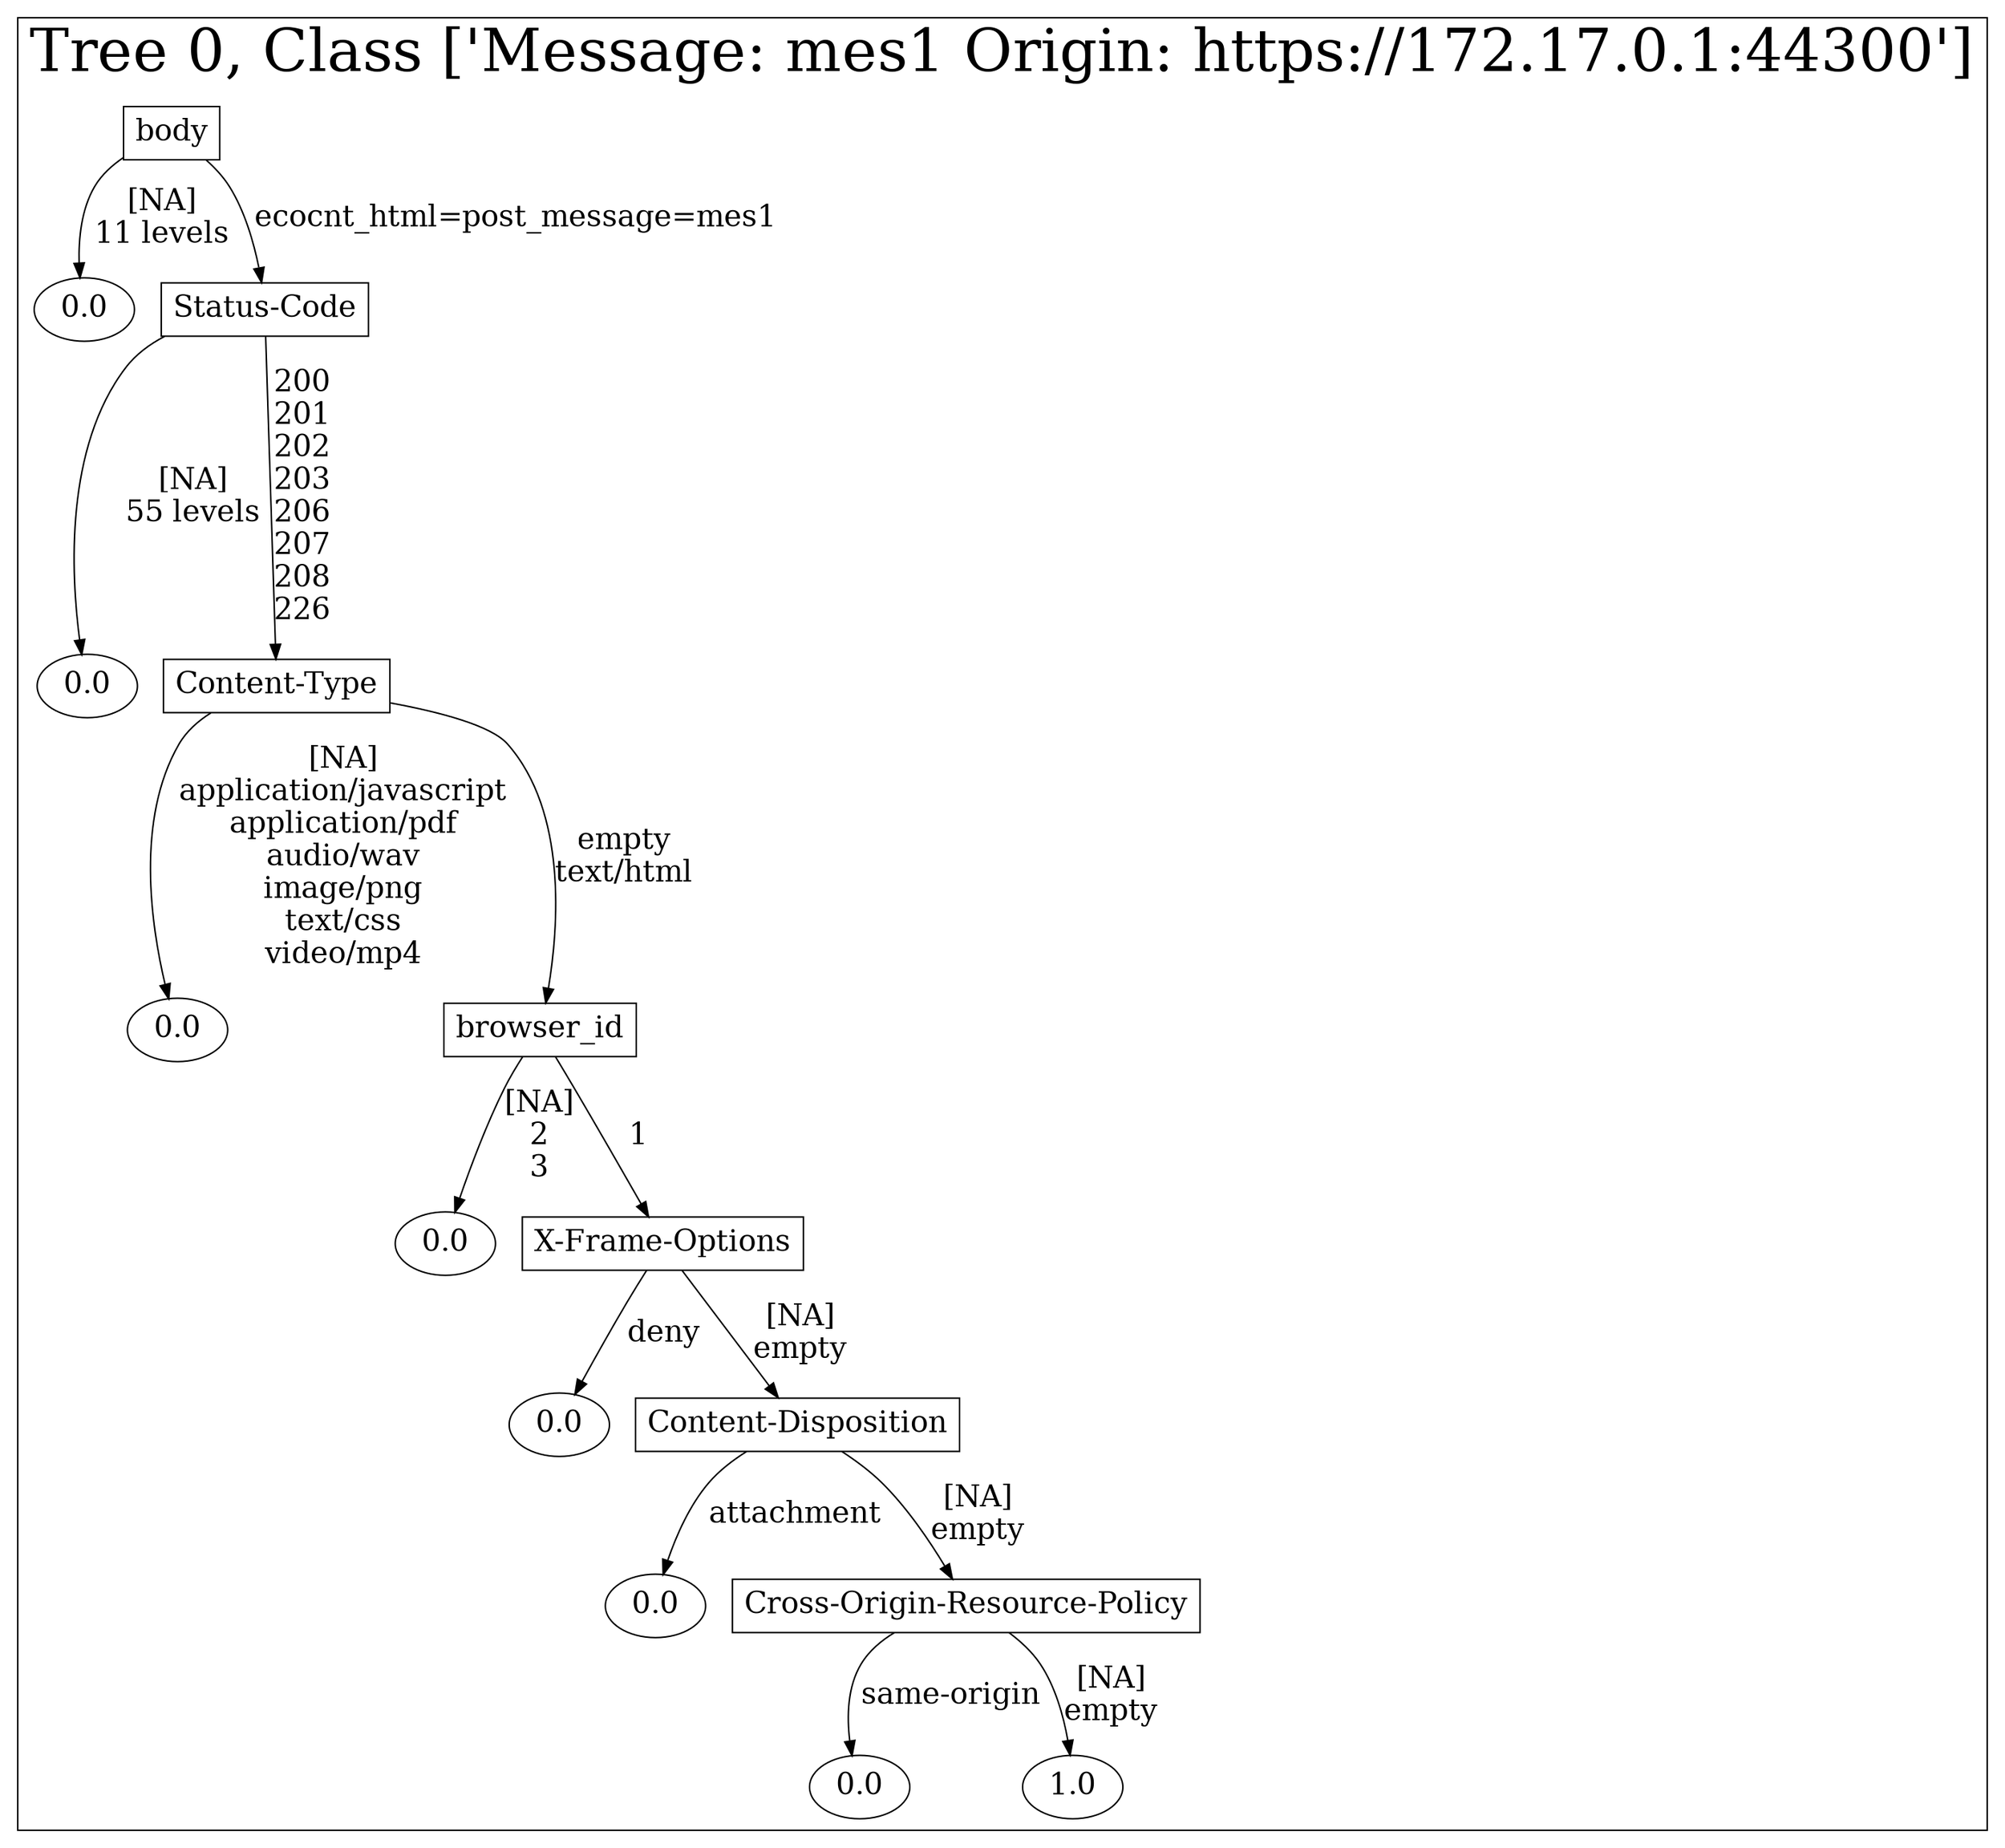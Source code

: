 /*
Generated by:
    http://https://github.com/h2oai/h2o-3/tree/master/h2o-genmodel/src/main/java/hex/genmodel/tools/PrintMojo.java
*/

/*
On a mac:

$ brew install graphviz
$ dot -Tpng file.gv -o file.png
$ open file.png
*/

digraph G {

subgraph cluster_0 {
/* Nodes */

/* Level 0 */
{
"SG_0_Node_0" [shape=box, fontsize=20, label="body"]
}

/* Level 1 */
{
"SG_0_Node_7" [fontsize=20, label="0.0"]
"SG_0_Node_1" [shape=box, fontsize=20, label="Status-Code"]
}

/* Level 2 */
{
"SG_0_Node_8" [fontsize=20, label="0.0"]
"SG_0_Node_2" [shape=box, fontsize=20, label="Content-Type"]
}

/* Level 3 */
{
"SG_0_Node_9" [fontsize=20, label="0.0"]
"SG_0_Node_3" [shape=box, fontsize=20, label="browser_id"]
}

/* Level 4 */
{
"SG_0_Node_10" [fontsize=20, label="0.0"]
"SG_0_Node_4" [shape=box, fontsize=20, label="X-Frame-Options"]
}

/* Level 5 */
{
"SG_0_Node_11" [fontsize=20, label="0.0"]
"SG_0_Node_5" [shape=box, fontsize=20, label="Content-Disposition"]
}

/* Level 6 */
{
"SG_0_Node_12" [fontsize=20, label="0.0"]
"SG_0_Node_6" [shape=box, fontsize=20, label="Cross-Origin-Resource-Policy"]
}

/* Level 7 */
{
"SG_0_Node_13" [fontsize=20, label="0.0"]
"SG_0_Node_14" [fontsize=20, label="1.0"]
}

/* Edges */
"SG_0_Node_0" -> "SG_0_Node_7" [fontsize=20, label="[NA]
11 levels
"]
"SG_0_Node_0" -> "SG_0_Node_1" [fontsize=20, label="ecocnt_html=post_message=mes1
"]
"SG_0_Node_1" -> "SG_0_Node_8" [fontsize=20, label="[NA]
55 levels
"]
"SG_0_Node_1" -> "SG_0_Node_2" [fontsize=20, label="200
201
202
203
206
207
208
226
"]
"SG_0_Node_2" -> "SG_0_Node_9" [fontsize=20, label="[NA]
application/javascript
application/pdf
audio/wav
image/png
text/css
video/mp4
"]
"SG_0_Node_2" -> "SG_0_Node_3" [fontsize=20, label="empty
text/html
"]
"SG_0_Node_3" -> "SG_0_Node_10" [fontsize=20, label="[NA]
2
3
"]
"SG_0_Node_3" -> "SG_0_Node_4" [fontsize=20, label="1
"]
"SG_0_Node_4" -> "SG_0_Node_11" [fontsize=20, label="deny
"]
"SG_0_Node_4" -> "SG_0_Node_5" [fontsize=20, label="[NA]
empty
"]
"SG_0_Node_5" -> "SG_0_Node_12" [fontsize=20, label="attachment
"]
"SG_0_Node_5" -> "SG_0_Node_6" [fontsize=20, label="[NA]
empty
"]
"SG_0_Node_6" -> "SG_0_Node_13" [fontsize=20, label="same-origin
"]
"SG_0_Node_6" -> "SG_0_Node_14" [fontsize=20, label="[NA]
empty
"]

fontsize=40
label="Tree 0, Class ['Message: mes1 Origin: https://172.17.0.1:44300']"
}

}

